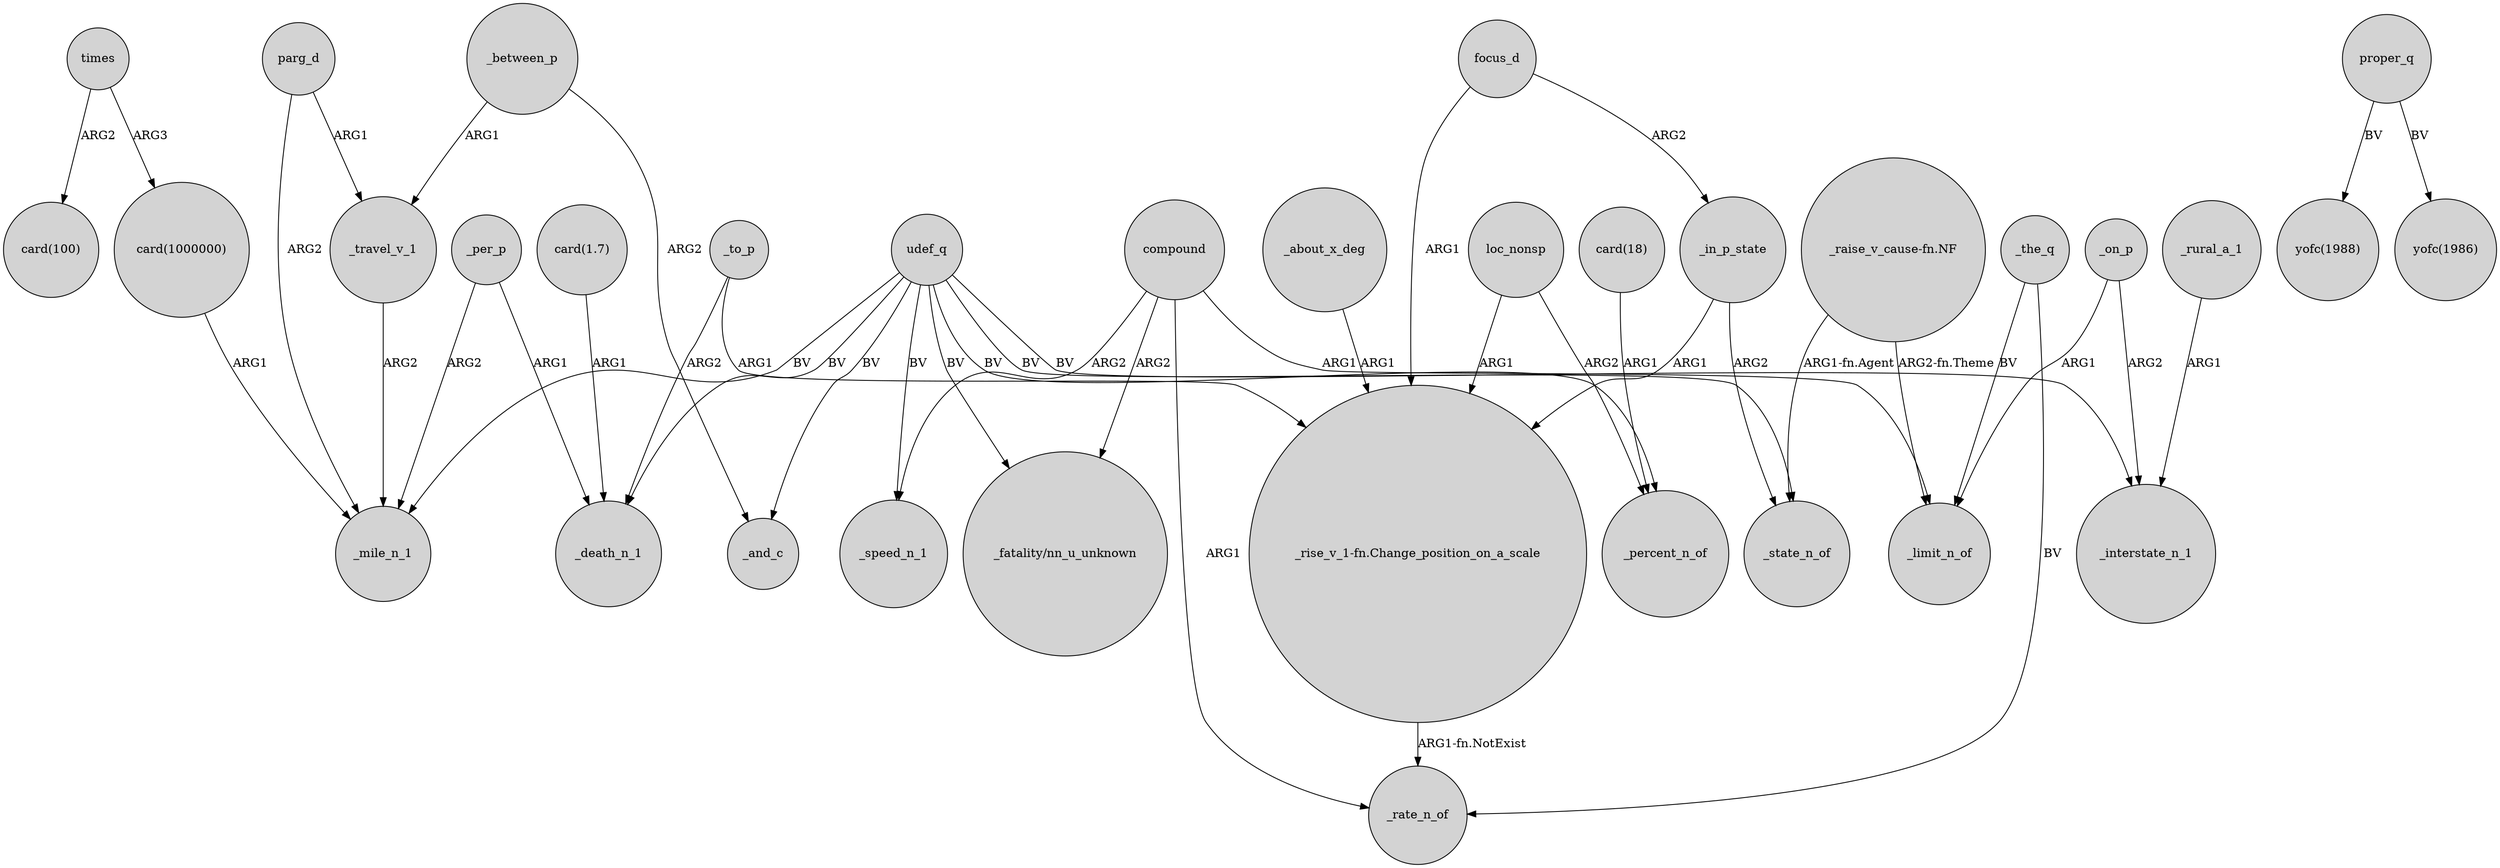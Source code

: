 digraph {
	node [shape=circle style=filled]
	udef_q -> _mile_n_1 [label=BV]
	udef_q -> _speed_n_1 [label=BV]
	_in_p_state -> _state_n_of [label=ARG2]
	"card(18)" -> _percent_n_of [label=ARG1]
	times -> "card(100)" [label=ARG2]
	_travel_v_1 -> _mile_n_1 [label=ARG2]
	parg_d -> _travel_v_1 [label=ARG1]
	compound -> _speed_n_1 [label=ARG2]
	"_raise_v_cause-fn.NF" -> _limit_n_of [label="ARG2-fn.Theme"]
	"card(1000000)" -> _mile_n_1 [label=ARG1]
	udef_q -> _state_n_of [label=BV]
	_per_p -> _death_n_1 [label=ARG1]
	parg_d -> _mile_n_1 [label=ARG2]
	_to_p -> _death_n_1 [label=ARG2]
	compound -> _limit_n_of [label=ARG1]
	focus_d -> _in_p_state [label=ARG2]
	"_rise_v_1-fn.Change_position_on_a_scale" -> _rate_n_of [label="ARG1-fn.NotExist"]
	_about_x_deg -> "_rise_v_1-fn.Change_position_on_a_scale" [label=ARG1]
	compound -> _rate_n_of [label=ARG1]
	udef_q -> _interstate_n_1 [label=BV]
	_the_q -> _rate_n_of [label=BV]
	compound -> "_fatality/nn_u_unknown" [label=ARG2]
	_per_p -> _mile_n_1 [label=ARG2]
	times -> "card(1000000)" [label=ARG3]
	loc_nonsp -> _percent_n_of [label=ARG2]
	_between_p -> _travel_v_1 [label=ARG1]
	loc_nonsp -> "_rise_v_1-fn.Change_position_on_a_scale" [label=ARG1]
	proper_q -> "yofc(1988)" [label=BV]
	_rural_a_1 -> _interstate_n_1 [label=ARG1]
	udef_q -> "_fatality/nn_u_unknown" [label=BV]
	focus_d -> "_rise_v_1-fn.Change_position_on_a_scale" [label=ARG1]
	"_raise_v_cause-fn.NF" -> _state_n_of [label="ARG1-fn.Agent"]
	_between_p -> _and_c [label=ARG2]
	proper_q -> "yofc(1986)" [label=BV]
	udef_q -> _death_n_1 [label=BV]
	"card(1.7)" -> _death_n_1 [label=ARG1]
	_in_p_state -> "_rise_v_1-fn.Change_position_on_a_scale" [label=ARG1]
	udef_q -> _percent_n_of [label=BV]
	_on_p -> _limit_n_of [label=ARG1]
	_to_p -> "_rise_v_1-fn.Change_position_on_a_scale" [label=ARG1]
	udef_q -> _and_c [label=BV]
	_the_q -> _limit_n_of [label=BV]
	_on_p -> _interstate_n_1 [label=ARG2]
}
